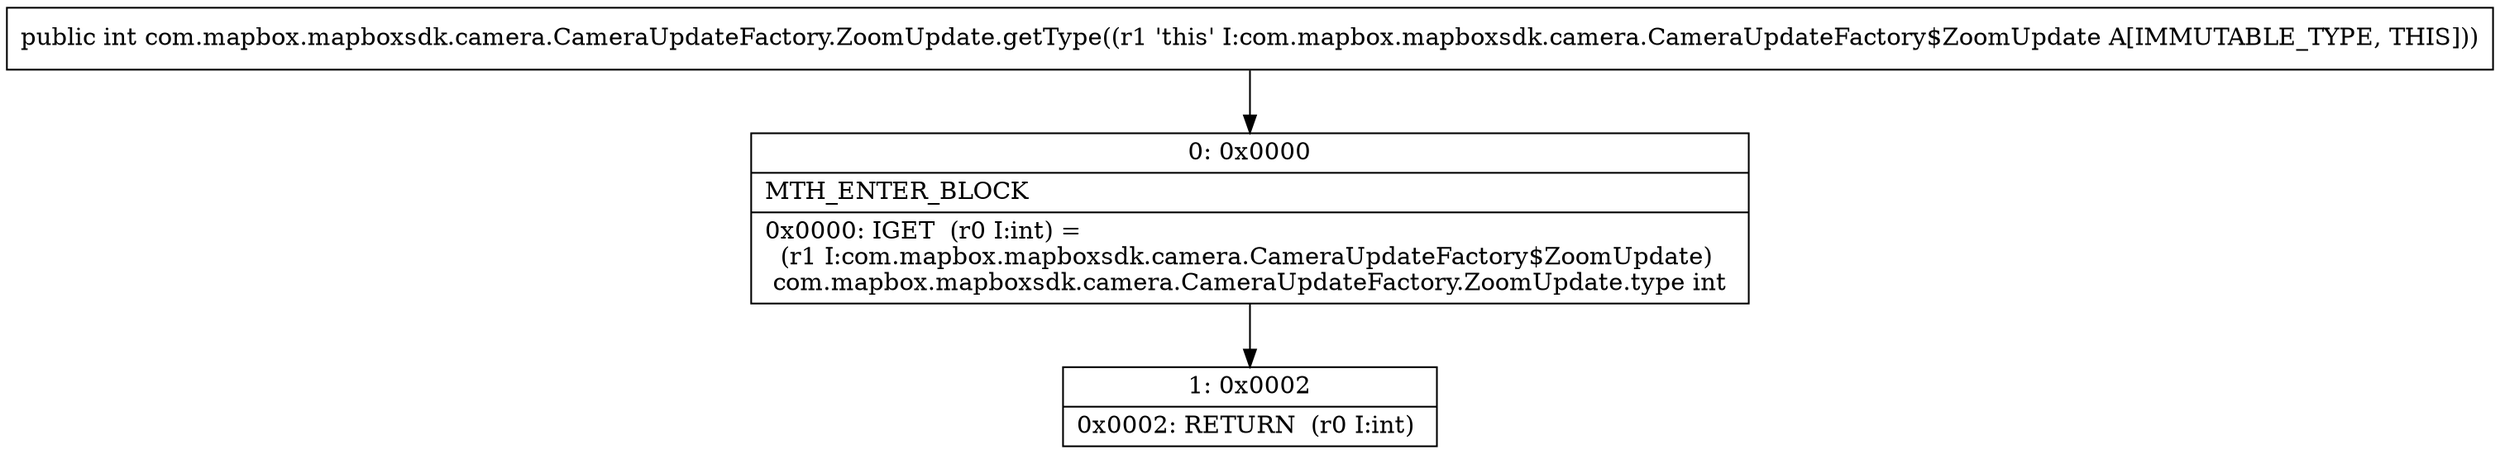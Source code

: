 digraph "CFG forcom.mapbox.mapboxsdk.camera.CameraUpdateFactory.ZoomUpdate.getType()I" {
Node_0 [shape=record,label="{0\:\ 0x0000|MTH_ENTER_BLOCK\l|0x0000: IGET  (r0 I:int) = \l  (r1 I:com.mapbox.mapboxsdk.camera.CameraUpdateFactory$ZoomUpdate)\l com.mapbox.mapboxsdk.camera.CameraUpdateFactory.ZoomUpdate.type int \l}"];
Node_1 [shape=record,label="{1\:\ 0x0002|0x0002: RETURN  (r0 I:int) \l}"];
MethodNode[shape=record,label="{public int com.mapbox.mapboxsdk.camera.CameraUpdateFactory.ZoomUpdate.getType((r1 'this' I:com.mapbox.mapboxsdk.camera.CameraUpdateFactory$ZoomUpdate A[IMMUTABLE_TYPE, THIS])) }"];
MethodNode -> Node_0;
Node_0 -> Node_1;
}

